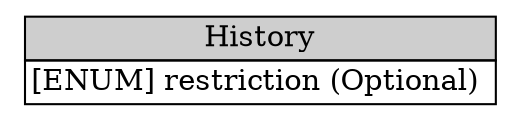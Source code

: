digraph History {
	graph [rankdir=LR];
	node [label="\N"];
	graph [bb="0,0,230,48"];
	History [label=<<table BORDER="0" CELLBORDER="1" CELLSPACING="0"> <tr > <td BGCOLOR="#CECECE" HREF="#" TITLE="The History class is a log of the significant events or actions performed by the involved parties during the course of handling the incident. ">History</td> </tr>" %<tr><td HREF="#" TITLE="This attribute is defined in Section 3.2.">[ENUM] restriction (Optional) </td></tr>%</table>>, shape=plaintext, pos="115,24", width="3.1667", height="0.68056"];
}
